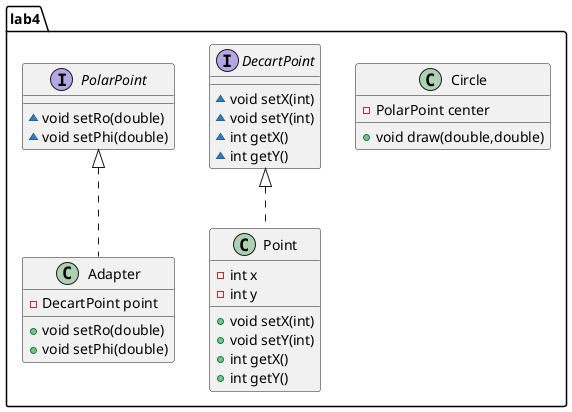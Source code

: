 @startuml
class lab4.Circle {
- PolarPoint center
+ void draw(double,double)
}


class lab4.Point {
- int x
- int y
+ void setX(int)
+ void setY(int)
+ int getX()
+ int getY()
}


interface lab4.DecartPoint {
~ void setX(int)
~ void setY(int)
~ int getX()
~ int getY()
}



interface lab4.PolarPoint {
~ void setRo(double)
~ void setPhi(double)
}

class lab4.Adapter {
- DecartPoint point
+ void setRo(double)
+ void setPhi(double)
}




lab4.DecartPoint <|.. lab4.Point
lab4.PolarPoint <|.. lab4.Adapter
@enduml